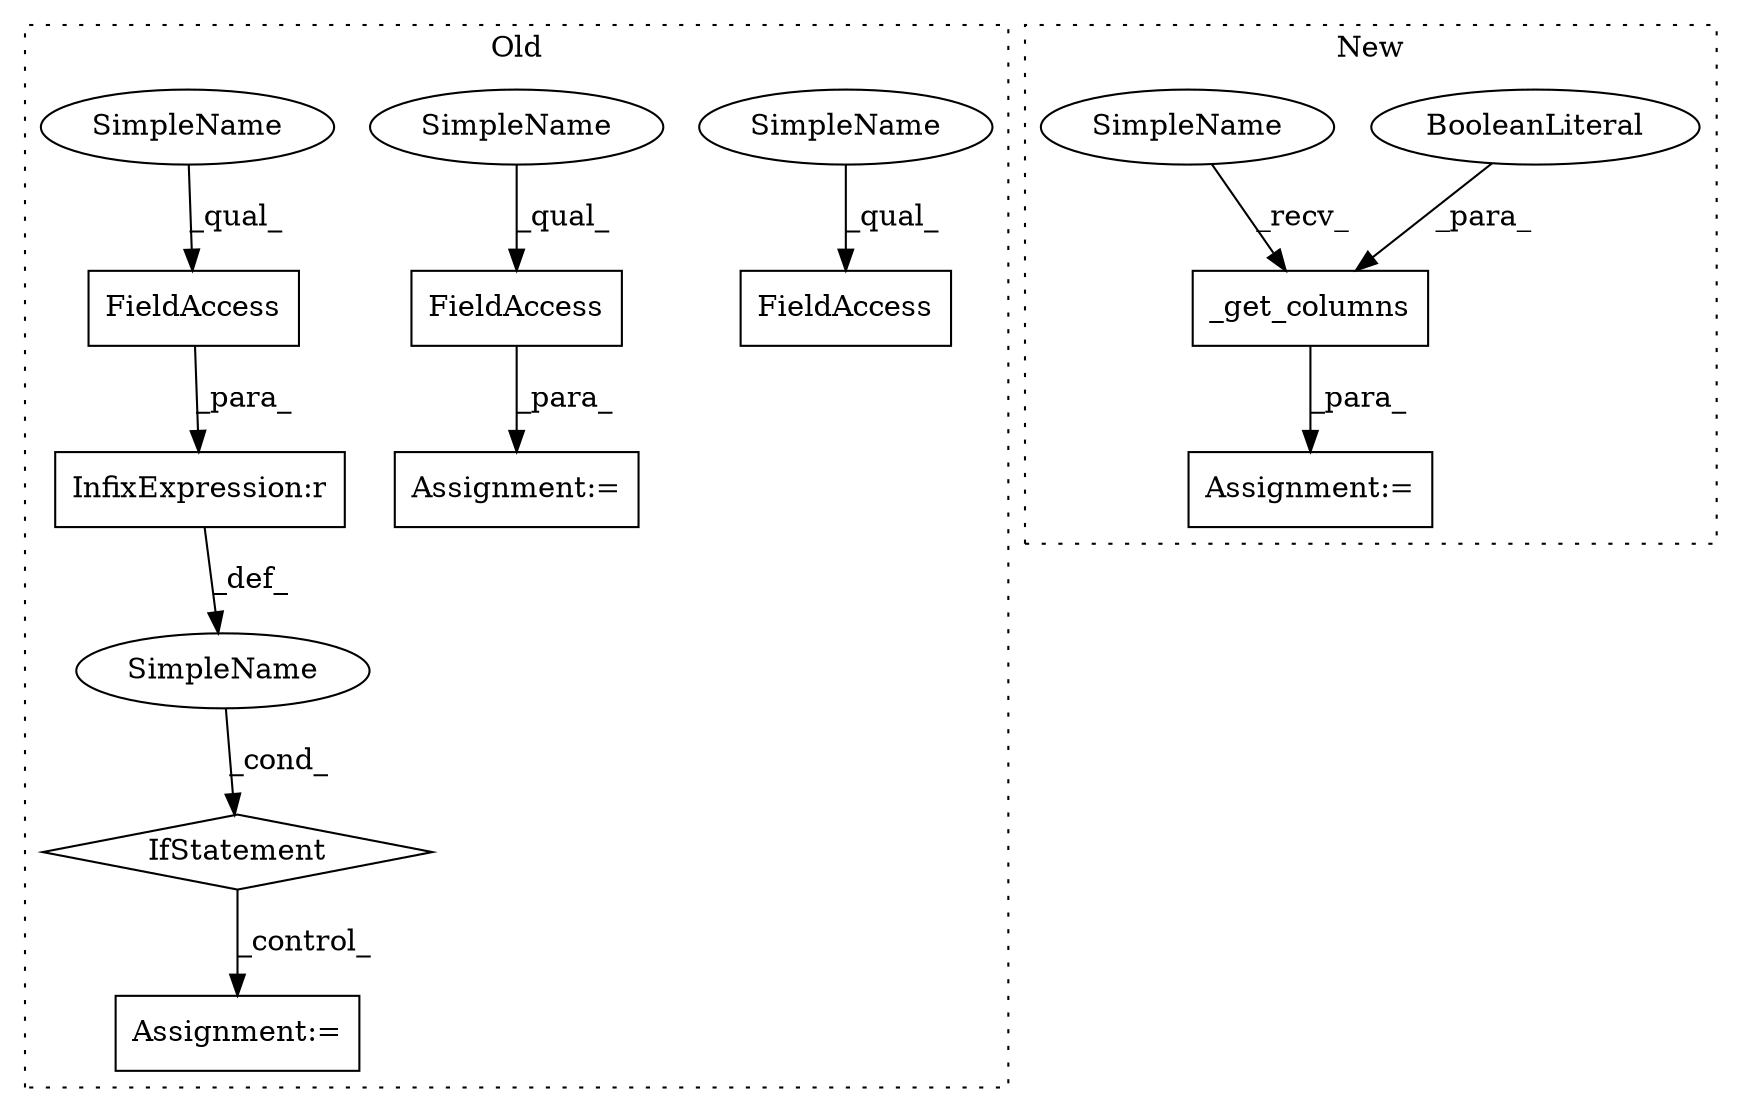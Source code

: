 digraph G {
subgraph cluster0 {
1 [label="IfStatement" a="25" s="5696,5721" l="4,2" shape="diamond"];
4 [label="SimpleName" a="42" s="" l="" shape="ellipse"];
5 [label="Assignment:=" a="7" s="5748" l="1" shape="box"];
6 [label="InfixExpression:r" a="27" s="5713" l="4" shape="box"];
7 [label="FieldAccess" a="22" s="5700" l="13" shape="box"];
9 [label="FieldAccess" a="22" s="5677" l="13" shape="box"];
10 [label="FieldAccess" a="22" s="5830" l="21" shape="box"];
11 [label="Assignment:=" a="7" s="5676" l="1" shape="box"];
12 [label="SimpleName" a="42" s="5830" l="4" shape="ellipse"];
13 [label="SimpleName" a="42" s="5677" l="4" shape="ellipse"];
14 [label="SimpleName" a="42" s="5700" l="4" shape="ellipse"];
label = "Old";
style="dotted";
}
subgraph cluster1 {
2 [label="_get_columns" a="32" s="5607,5627" l="13,1" shape="box"];
3 [label="BooleanLiteral" a="9" s="5623" l="4" shape="ellipse"];
8 [label="Assignment:=" a="7" s="5601" l="1" shape="box"];
15 [label="SimpleName" a="42" s="5602" l="4" shape="ellipse"];
label = "New";
style="dotted";
}
1 -> 5 [label="_control_"];
2 -> 8 [label="_para_"];
3 -> 2 [label="_para_"];
4 -> 1 [label="_cond_"];
6 -> 4 [label="_def_"];
7 -> 6 [label="_para_"];
9 -> 11 [label="_para_"];
12 -> 10 [label="_qual_"];
13 -> 9 [label="_qual_"];
14 -> 7 [label="_qual_"];
15 -> 2 [label="_recv_"];
}